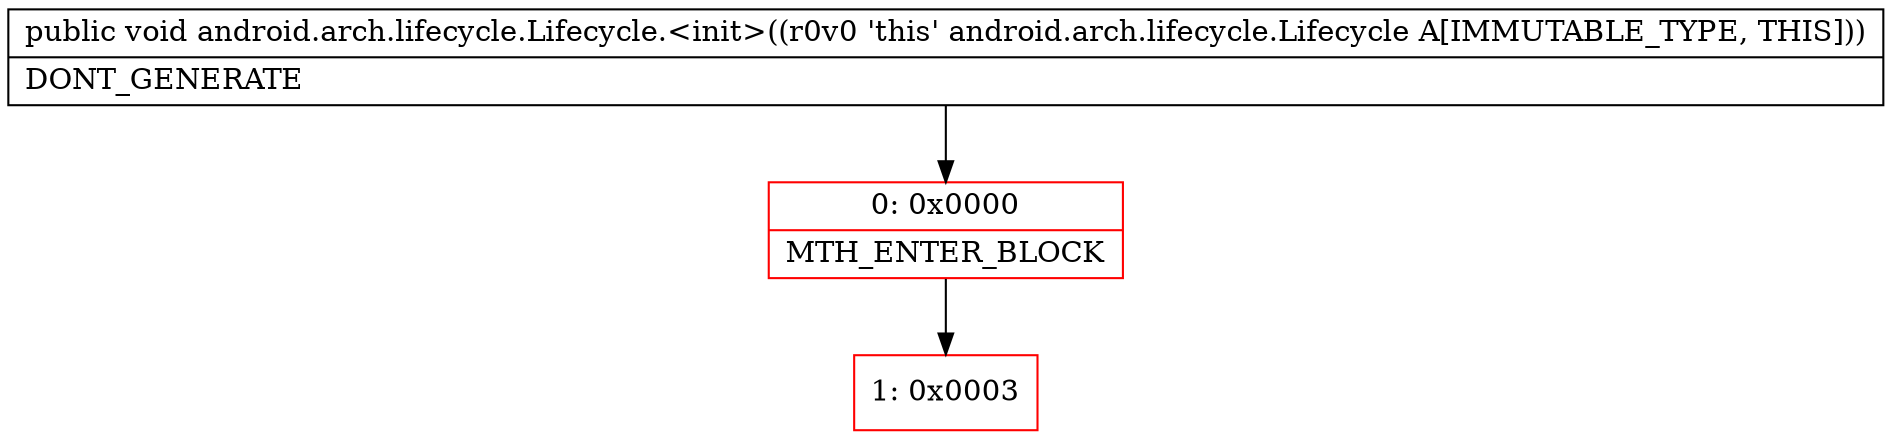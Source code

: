 digraph "CFG forandroid.arch.lifecycle.Lifecycle.\<init\>()V" {
subgraph cluster_Region_272332034 {
label = "R(0)";
node [shape=record,color=blue];
}
Node_0 [shape=record,color=red,label="{0\:\ 0x0000|MTH_ENTER_BLOCK\l}"];
Node_1 [shape=record,color=red,label="{1\:\ 0x0003}"];
MethodNode[shape=record,label="{public void android.arch.lifecycle.Lifecycle.\<init\>((r0v0 'this' android.arch.lifecycle.Lifecycle A[IMMUTABLE_TYPE, THIS]))  | DONT_GENERATE\l}"];
MethodNode -> Node_0;
Node_0 -> Node_1;
}


